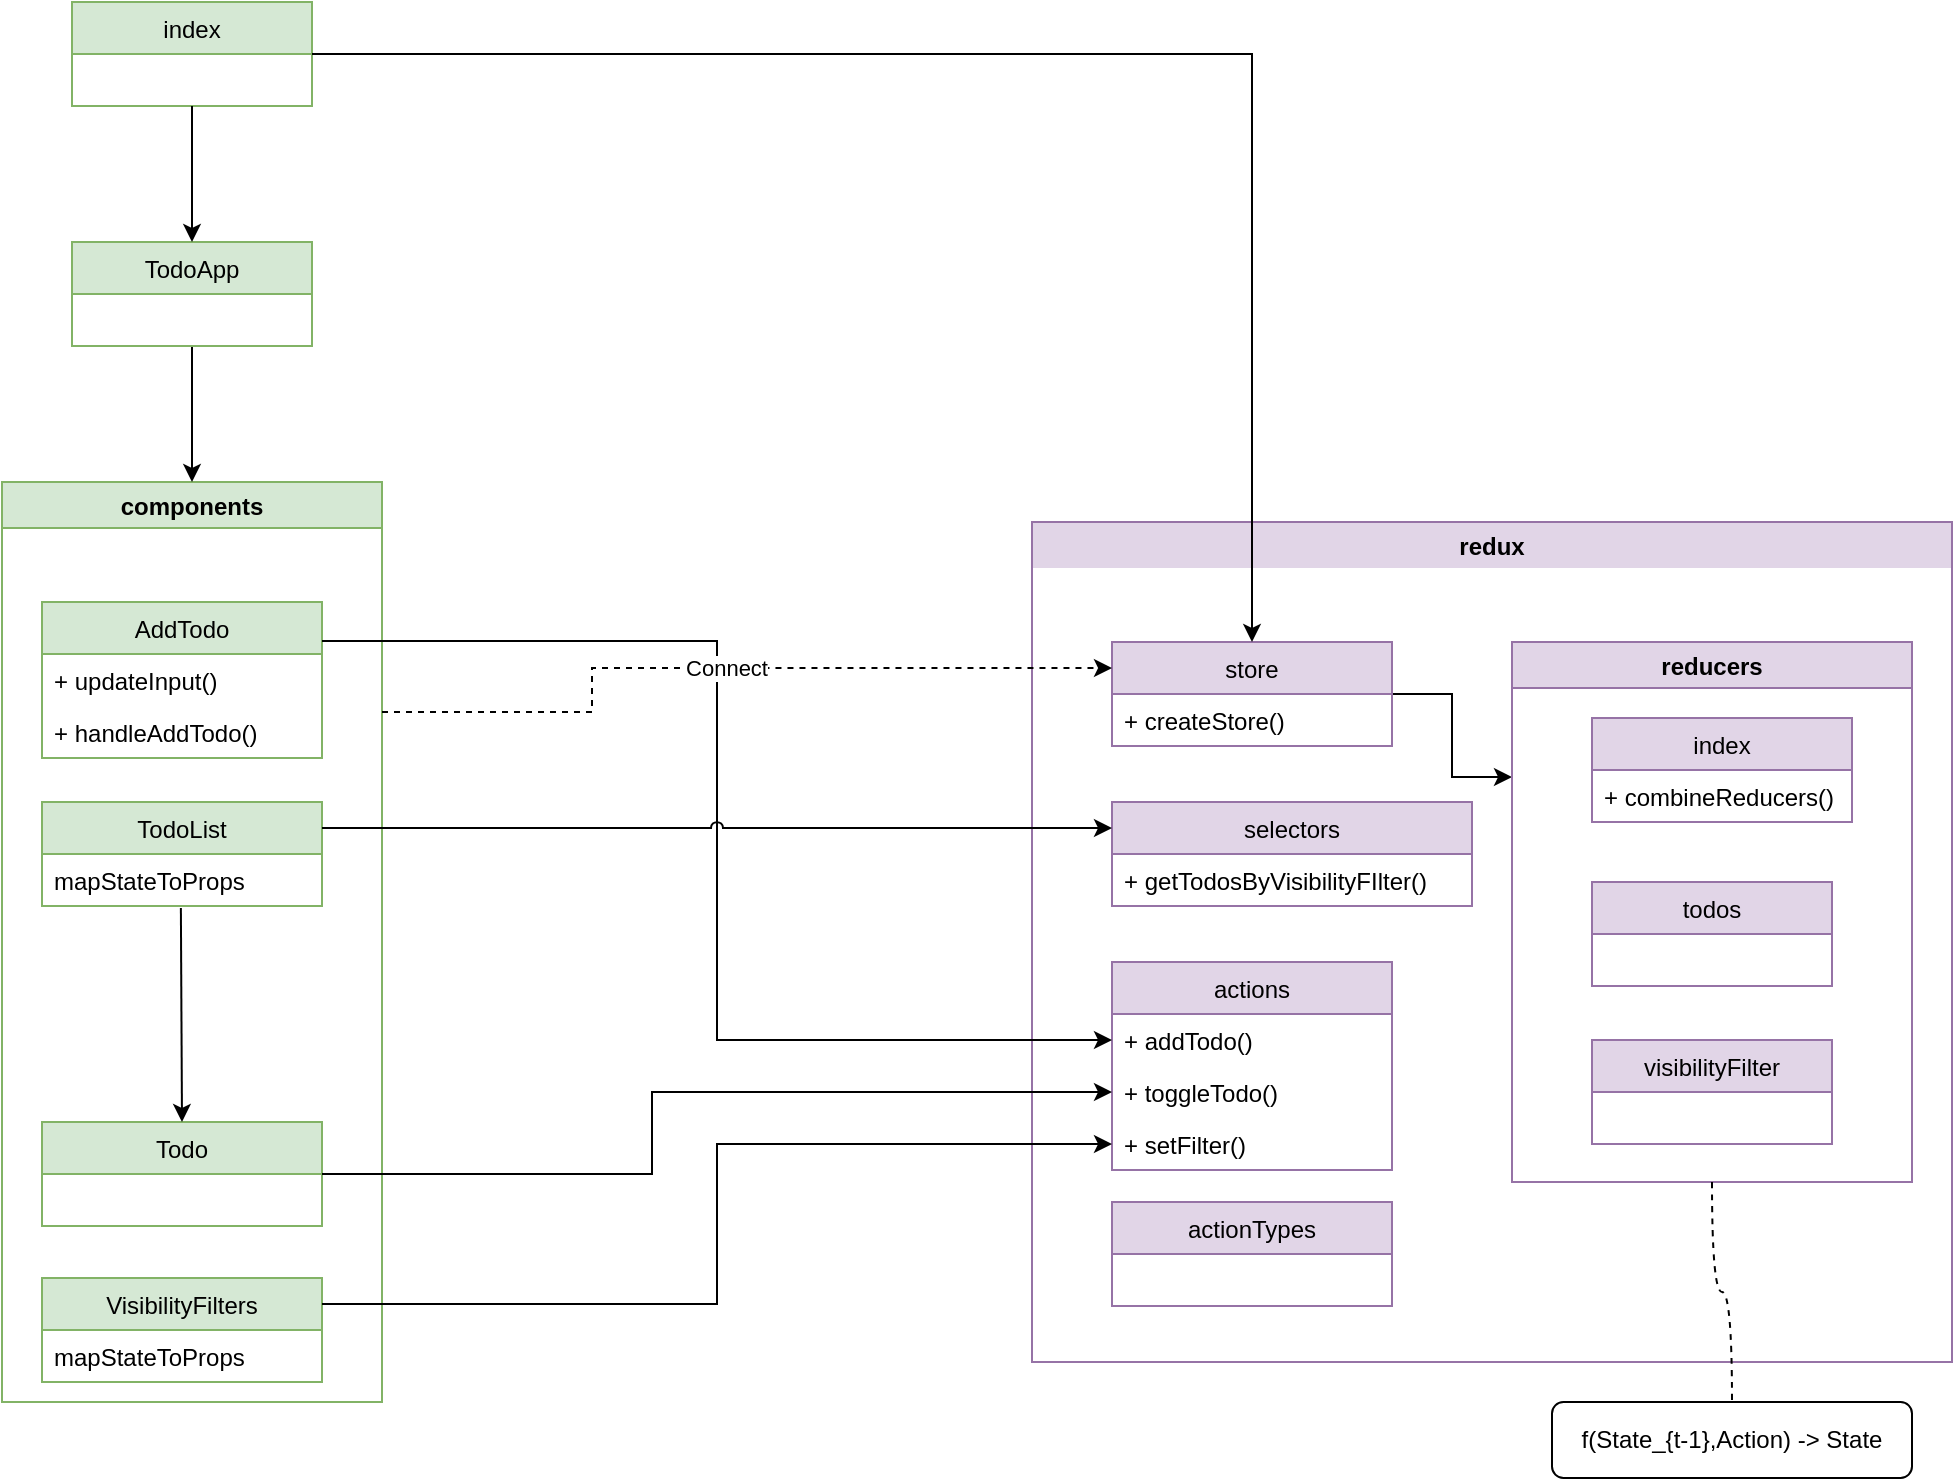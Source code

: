 <mxfile version="13.9.9" type="device" pages="2"><diagram name="Page-1" id="e7e014a7-5840-1c2e-5031-d8a46d1fe8dd"><mxGraphModel dx="1088" dy="968" grid="1" gridSize="10" guides="1" tooltips="1" connect="1" arrows="1" fold="1" page="1" pageScale="1" pageWidth="1654" pageHeight="1169" background="#ffffff" math="0" shadow="0"><root><mxCell id="0"/><mxCell id="1" parent="0"/><mxCell id="_X1ucVDE7Y_vXbrCnOZu-64" value="components" style="swimlane;fillColor=#d5e8d4;strokeColor=#82b366;" parent="1" vertex="1"><mxGeometry x="45" y="320" width="190" height="460" as="geometry"/></mxCell><mxCell id="_X1ucVDE7Y_vXbrCnOZu-48" value="AddTodo" style="swimlane;fontStyle=0;childLayout=stackLayout;horizontal=1;startSize=26;fillColor=#d5e8d4;horizontalStack=0;resizeParent=1;resizeParentMax=0;resizeLast=0;collapsible=1;marginBottom=0;strokeColor=#82b366;" parent="_X1ucVDE7Y_vXbrCnOZu-64" vertex="1"><mxGeometry x="20" y="60" width="140" height="78" as="geometry"/></mxCell><mxCell id="_X1ucVDE7Y_vXbrCnOZu-50" value="+ updateInput()" style="text;strokeColor=none;fillColor=none;align=left;verticalAlign=top;spacingLeft=4;spacingRight=4;overflow=hidden;rotatable=0;points=[[0,0.5],[1,0.5]];portConstraint=eastwest;" parent="_X1ucVDE7Y_vXbrCnOZu-48" vertex="1"><mxGeometry y="26" width="140" height="26" as="geometry"/></mxCell><mxCell id="_X1ucVDE7Y_vXbrCnOZu-62" value="+ handleAddTodo()" style="text;strokeColor=none;fillColor=none;align=left;verticalAlign=top;spacingLeft=4;spacingRight=4;overflow=hidden;rotatable=0;points=[[0,0.5],[1,0.5]];portConstraint=eastwest;" parent="_X1ucVDE7Y_vXbrCnOZu-48" vertex="1"><mxGeometry y="52" width="140" height="26" as="geometry"/></mxCell><mxCell id="_X1ucVDE7Y_vXbrCnOZu-65" value="Todo" style="swimlane;fontStyle=0;childLayout=stackLayout;horizontal=1;startSize=26;fillColor=#d5e8d4;horizontalStack=0;resizeParent=1;resizeParentMax=0;resizeLast=0;collapsible=1;marginBottom=0;strokeColor=#82b366;" parent="_X1ucVDE7Y_vXbrCnOZu-64" vertex="1"><mxGeometry x="20" y="320" width="140" height="52" as="geometry"/></mxCell><mxCell id="_X1ucVDE7Y_vXbrCnOZu-70" value="TodoList" style="swimlane;fontStyle=0;childLayout=stackLayout;horizontal=1;startSize=26;fillColor=#d5e8d4;horizontalStack=0;resizeParent=1;resizeParentMax=0;resizeLast=0;collapsible=1;marginBottom=0;strokeColor=#82b366;" parent="_X1ucVDE7Y_vXbrCnOZu-64" vertex="1"><mxGeometry x="20" y="160" width="140" height="52" as="geometry"/></mxCell><mxCell id="_X1ucVDE7Y_vXbrCnOZu-71" value="mapStateToProps" style="text;strokeColor=none;fillColor=none;align=left;verticalAlign=top;spacingLeft=4;spacingRight=4;overflow=hidden;rotatable=0;points=[[0,0.5],[1,0.5]];portConstraint=eastwest;" parent="_X1ucVDE7Y_vXbrCnOZu-70" vertex="1"><mxGeometry y="26" width="140" height="26" as="geometry"/></mxCell><mxCell id="_X1ucVDE7Y_vXbrCnOZu-76" value="" style="endArrow=classic;html=1;exitX=0.496;exitY=1.038;exitDx=0;exitDy=0;exitPerimeter=0;entryX=0.5;entryY=0;entryDx=0;entryDy=0;" parent="_X1ucVDE7Y_vXbrCnOZu-64" source="_X1ucVDE7Y_vXbrCnOZu-71" target="_X1ucVDE7Y_vXbrCnOZu-65" edge="1"><mxGeometry width="50" height="50" relative="1" as="geometry"><mxPoint x="500" y="450" as="sourcePoint"/><mxPoint x="550" y="400" as="targetPoint"/></mxGeometry></mxCell><mxCell id="_X1ucVDE7Y_vXbrCnOZu-77" value="VisibilityFilters" style="swimlane;fontStyle=0;childLayout=stackLayout;horizontal=1;startSize=26;fillColor=#d5e8d4;horizontalStack=0;resizeParent=1;resizeParentMax=0;resizeLast=0;collapsible=1;marginBottom=0;strokeColor=#82b366;" parent="_X1ucVDE7Y_vXbrCnOZu-64" vertex="1"><mxGeometry x="20" y="398" width="140" height="52" as="geometry"/></mxCell><mxCell id="_X1ucVDE7Y_vXbrCnOZu-78" value="mapStateToProps" style="text;strokeColor=none;fillColor=none;align=left;verticalAlign=top;spacingLeft=4;spacingRight=4;overflow=hidden;rotatable=0;points=[[0,0.5],[1,0.5]];portConstraint=eastwest;" parent="_X1ucVDE7Y_vXbrCnOZu-77" vertex="1"><mxGeometry y="26" width="140" height="26" as="geometry"/></mxCell><mxCell id="_X1ucVDE7Y_vXbrCnOZu-79" value="redux" style="swimlane;fillColor=#e1d5e7;strokeColor=#9673a6;swimlaneLine=0;" parent="1" vertex="1"><mxGeometry x="560" y="340" width="460" height="420" as="geometry"/></mxCell><mxCell id="_X1ucVDE7Y_vXbrCnOZu-90" value="actions" style="swimlane;fontStyle=0;childLayout=stackLayout;horizontal=1;startSize=26;fillColor=#e1d5e7;horizontalStack=0;resizeParent=1;resizeParentMax=0;resizeLast=0;collapsible=1;marginBottom=0;strokeColor=#9673a6;" parent="_X1ucVDE7Y_vXbrCnOZu-79" vertex="1"><mxGeometry x="40" y="220" width="140" height="104" as="geometry"/></mxCell><mxCell id="_X1ucVDE7Y_vXbrCnOZu-91" value="+ addTodo()" style="text;strokeColor=none;fillColor=none;align=left;verticalAlign=top;spacingLeft=4;spacingRight=4;overflow=hidden;rotatable=0;points=[[0,0.5],[1,0.5]];portConstraint=eastwest;" parent="_X1ucVDE7Y_vXbrCnOZu-90" vertex="1"><mxGeometry y="26" width="140" height="26" as="geometry"/></mxCell><mxCell id="_X1ucVDE7Y_vXbrCnOZu-92" value="+ toggleTodo()" style="text;strokeColor=none;fillColor=none;align=left;verticalAlign=top;spacingLeft=4;spacingRight=4;overflow=hidden;rotatable=0;points=[[0,0.5],[1,0.5]];portConstraint=eastwest;" parent="_X1ucVDE7Y_vXbrCnOZu-90" vertex="1"><mxGeometry y="52" width="140" height="26" as="geometry"/></mxCell><mxCell id="_X1ucVDE7Y_vXbrCnOZu-131" value="+ setFilter()" style="text;strokeColor=none;fillColor=none;align=left;verticalAlign=top;spacingLeft=4;spacingRight=4;overflow=hidden;rotatable=0;points=[[0,0.5],[1,0.5]];portConstraint=eastwest;" parent="_X1ucVDE7Y_vXbrCnOZu-90" vertex="1"><mxGeometry y="78" width="140" height="26" as="geometry"/></mxCell><mxCell id="_X1ucVDE7Y_vXbrCnOZu-97" value="actionTypes" style="swimlane;fontStyle=0;childLayout=stackLayout;horizontal=1;startSize=26;fillColor=#e1d5e7;horizontalStack=0;resizeParent=1;resizeParentMax=0;resizeLast=0;collapsible=1;marginBottom=0;strokeColor=#9673a6;" parent="_X1ucVDE7Y_vXbrCnOZu-79" vertex="1"><mxGeometry x="40" y="340" width="140" height="52" as="geometry"/></mxCell><mxCell id="_X1ucVDE7Y_vXbrCnOZu-100" value="selectors" style="swimlane;fontStyle=0;childLayout=stackLayout;horizontal=1;startSize=26;fillColor=#e1d5e7;horizontalStack=0;resizeParent=1;resizeParentMax=0;resizeLast=0;collapsible=1;marginBottom=0;strokeColor=#9673a6;" parent="_X1ucVDE7Y_vXbrCnOZu-79" vertex="1"><mxGeometry x="40" y="140" width="180" height="52" as="geometry"/></mxCell><mxCell id="_X1ucVDE7Y_vXbrCnOZu-105" value="+ getTodosByVisibilityFIlter()" style="text;strokeColor=none;fillColor=none;align=left;verticalAlign=top;spacingLeft=4;spacingRight=4;overflow=hidden;rotatable=0;points=[[0,0.5],[1,0.5]];portConstraint=eastwest;" parent="_X1ucVDE7Y_vXbrCnOZu-100" vertex="1"><mxGeometry y="26" width="180" height="26" as="geometry"/></mxCell><mxCell id="_X1ucVDE7Y_vXbrCnOZu-133" style="edgeStyle=orthogonalEdgeStyle;rounded=0;jumpStyle=arc;orthogonalLoop=1;jettySize=auto;html=1;entryX=0;entryY=0.25;entryDx=0;entryDy=0;" parent="_X1ucVDE7Y_vXbrCnOZu-79" source="_X1ucVDE7Y_vXbrCnOZu-106" target="_X1ucVDE7Y_vXbrCnOZu-89" edge="1"><mxGeometry relative="1" as="geometry"/></mxCell><mxCell id="_X1ucVDE7Y_vXbrCnOZu-106" value="store" style="swimlane;fontStyle=0;childLayout=stackLayout;horizontal=1;startSize=26;fillColor=#e1d5e7;horizontalStack=0;resizeParent=1;resizeParentMax=0;resizeLast=0;collapsible=1;marginBottom=0;strokeColor=#9673a6;" parent="_X1ucVDE7Y_vXbrCnOZu-79" vertex="1"><mxGeometry x="40" y="60" width="140" height="52" as="geometry"/></mxCell><mxCell id="_X1ucVDE7Y_vXbrCnOZu-107" value="+ createStore()" style="text;strokeColor=none;fillColor=none;align=left;verticalAlign=top;spacingLeft=4;spacingRight=4;overflow=hidden;rotatable=0;points=[[0,0.5],[1,0.5]];portConstraint=eastwest;" parent="_X1ucVDE7Y_vXbrCnOZu-106" vertex="1"><mxGeometry y="26" width="140" height="26" as="geometry"/></mxCell><mxCell id="_X1ucVDE7Y_vXbrCnOZu-89" value="reducers" style="swimlane;fillColor=#e1d5e7;strokeColor=#9673a6;" parent="_X1ucVDE7Y_vXbrCnOZu-79" vertex="1"><mxGeometry x="240" y="60" width="200" height="270" as="geometry"/></mxCell><mxCell id="_X1ucVDE7Y_vXbrCnOZu-108" value="visibilityFilter" style="swimlane;fontStyle=0;childLayout=stackLayout;horizontal=1;startSize=26;fillColor=#e1d5e7;horizontalStack=0;resizeParent=1;resizeParentMax=0;resizeLast=0;collapsible=1;marginBottom=0;strokeColor=#9673a6;" parent="_X1ucVDE7Y_vXbrCnOZu-89" vertex="1"><mxGeometry x="40" y="199" width="120" height="52" as="geometry"/></mxCell><mxCell id="_X1ucVDE7Y_vXbrCnOZu-115" value="todos" style="swimlane;fontStyle=0;childLayout=stackLayout;horizontal=1;startSize=26;fillColor=#e1d5e7;horizontalStack=0;resizeParent=1;resizeParentMax=0;resizeLast=0;collapsible=1;marginBottom=0;strokeColor=#9673a6;" parent="_X1ucVDE7Y_vXbrCnOZu-89" vertex="1"><mxGeometry x="40" y="120" width="120" height="52" as="geometry"/></mxCell><mxCell id="_X1ucVDE7Y_vXbrCnOZu-118" value="index" style="swimlane;fontStyle=0;childLayout=stackLayout;horizontal=1;startSize=26;fillColor=#e1d5e7;horizontalStack=0;resizeParent=1;resizeParentMax=0;resizeLast=0;collapsible=1;marginBottom=0;strokeColor=#9673a6;" parent="_X1ucVDE7Y_vXbrCnOZu-89" vertex="1"><mxGeometry x="40" y="38" width="130" height="52" as="geometry"/></mxCell><mxCell id="_X1ucVDE7Y_vXbrCnOZu-138" value="+ combineReducers()" style="text;strokeColor=none;fillColor=none;align=left;verticalAlign=top;spacingLeft=4;spacingRight=4;overflow=hidden;rotatable=0;points=[[0,0.5],[1,0.5]];portConstraint=eastwest;" parent="_X1ucVDE7Y_vXbrCnOZu-118" vertex="1"><mxGeometry y="26" width="130" height="26" as="geometry"/></mxCell><mxCell id="_X1ucVDE7Y_vXbrCnOZu-123" style="edgeStyle=orthogonalEdgeStyle;rounded=0;orthogonalLoop=1;jettySize=auto;html=1;exitX=0.5;exitY=1;exitDx=0;exitDy=0;" parent="1" source="_X1ucVDE7Y_vXbrCnOZu-120" target="_X1ucVDE7Y_vXbrCnOZu-64" edge="1"><mxGeometry relative="1" as="geometry"/></mxCell><mxCell id="_X1ucVDE7Y_vXbrCnOZu-120" value="TodoApp" style="swimlane;fontStyle=0;childLayout=stackLayout;horizontal=1;startSize=26;fillColor=#d5e8d4;horizontalStack=0;resizeParent=1;resizeParentMax=0;resizeLast=0;collapsible=1;marginBottom=0;strokeColor=#82b366;" parent="1" vertex="1"><mxGeometry x="80" y="200" width="120" height="52" as="geometry"/></mxCell><mxCell id="_X1ucVDE7Y_vXbrCnOZu-125" value="index" style="swimlane;fontStyle=0;childLayout=stackLayout;horizontal=1;startSize=26;fillColor=#d5e8d4;horizontalStack=0;resizeParent=1;resizeParentMax=0;resizeLast=0;collapsible=1;marginBottom=0;strokeColor=#82b366;" parent="1" vertex="1"><mxGeometry x="80" y="80" width="120" height="52" as="geometry"/></mxCell><mxCell id="_X1ucVDE7Y_vXbrCnOZu-126" style="edgeStyle=orthogonalEdgeStyle;rounded=0;orthogonalLoop=1;jettySize=auto;html=1;exitX=0.5;exitY=1;exitDx=0;exitDy=0;entryX=0.5;entryY=0;entryDx=0;entryDy=0;" parent="1" source="_X1ucVDE7Y_vXbrCnOZu-125" target="_X1ucVDE7Y_vXbrCnOZu-120" edge="1"><mxGeometry relative="1" as="geometry"><mxPoint x="145" y="212" as="sourcePoint"/><mxPoint x="135" y="150" as="targetPoint"/></mxGeometry></mxCell><mxCell id="_X1ucVDE7Y_vXbrCnOZu-127" style="edgeStyle=orthogonalEdgeStyle;rounded=0;orthogonalLoop=1;jettySize=auto;html=1;exitX=1;exitY=0.25;exitDx=0;exitDy=0;" parent="1" source="_X1ucVDE7Y_vXbrCnOZu-48" target="_X1ucVDE7Y_vXbrCnOZu-91" edge="1"><mxGeometry relative="1" as="geometry"/></mxCell><mxCell id="_X1ucVDE7Y_vXbrCnOZu-129" style="edgeStyle=orthogonalEdgeStyle;rounded=0;orthogonalLoop=1;jettySize=auto;html=1;exitX=1;exitY=0.5;exitDx=0;exitDy=0;entryX=0;entryY=0.5;entryDx=0;entryDy=0;" parent="1" source="_X1ucVDE7Y_vXbrCnOZu-65" target="_X1ucVDE7Y_vXbrCnOZu-92" edge="1"><mxGeometry relative="1" as="geometry"><Array as="points"><mxPoint x="370" y="666"/><mxPoint x="370" y="625"/></Array></mxGeometry></mxCell><mxCell id="_X1ucVDE7Y_vXbrCnOZu-130" style="edgeStyle=orthogonalEdgeStyle;rounded=0;orthogonalLoop=1;jettySize=auto;html=1;entryX=0;entryY=0.25;entryDx=0;entryDy=0;jumpStyle=arc;exitX=1;exitY=0.25;exitDx=0;exitDy=0;" parent="1" source="_X1ucVDE7Y_vXbrCnOZu-70" target="_X1ucVDE7Y_vXbrCnOZu-100" edge="1"><mxGeometry relative="1" as="geometry"><Array as="points"><mxPoint x="460" y="493"/><mxPoint x="460" y="493"/></Array></mxGeometry></mxCell><mxCell id="_X1ucVDE7Y_vXbrCnOZu-134" value="f(State_{t-1},Action) -&amp;gt; State" style="rounded=1;whiteSpace=wrap;html=1;" parent="1" vertex="1"><mxGeometry x="820" y="780" width="180" height="38" as="geometry"/></mxCell><mxCell id="_X1ucVDE7Y_vXbrCnOZu-135" value="" style="endArrow=none;dashed=1;html=1;entryX=0.5;entryY=0;entryDx=0;entryDy=0;edgeStyle=orthogonalEdgeStyle;exitX=0.5;exitY=1;exitDx=0;exitDy=0;curved=1;" parent="1" source="_X1ucVDE7Y_vXbrCnOZu-89" target="_X1ucVDE7Y_vXbrCnOZu-134" edge="1"><mxGeometry width="50" height="50" relative="1" as="geometry"><mxPoint x="890" y="770" as="sourcePoint"/><mxPoint x="750" y="500" as="targetPoint"/></mxGeometry></mxCell><mxCell id="_X1ucVDE7Y_vXbrCnOZu-143" style="edgeStyle=orthogonalEdgeStyle;rounded=0;orthogonalLoop=1;jettySize=auto;html=1;exitX=1;exitY=0.5;exitDx=0;exitDy=0;entryX=0.5;entryY=0;entryDx=0;entryDy=0;" parent="1" source="_X1ucVDE7Y_vXbrCnOZu-125" target="_X1ucVDE7Y_vXbrCnOZu-106" edge="1"><mxGeometry relative="1" as="geometry"><mxPoint x="215" y="409.5" as="sourcePoint"/><mxPoint x="600" y="689" as="targetPoint"/><Array as="points"><mxPoint x="670" y="106"/></Array></mxGeometry></mxCell><mxCell id="_X1ucVDE7Y_vXbrCnOZu-144" style="rounded=0;jumpStyle=arc;orthogonalLoop=1;jettySize=auto;html=1;exitX=1;exitY=0.25;exitDx=0;exitDy=0;entryX=0;entryY=0.5;entryDx=0;entryDy=0;edgeStyle=orthogonalEdgeStyle;" parent="1" source="_X1ucVDE7Y_vXbrCnOZu-77" target="_X1ucVDE7Y_vXbrCnOZu-131" edge="1"><mxGeometry relative="1" as="geometry"/></mxCell><mxCell id="_X1ucVDE7Y_vXbrCnOZu-145" value="Connect" style="edgeStyle=orthogonalEdgeStyle;rounded=0;jumpStyle=arc;orthogonalLoop=1;jettySize=auto;html=1;exitX=1;exitY=0.25;exitDx=0;exitDy=0;entryX=0;entryY=0.25;entryDx=0;entryDy=0;dashed=1;" parent="1" source="_X1ucVDE7Y_vXbrCnOZu-64" target="_X1ucVDE7Y_vXbrCnOZu-106" edge="1"><mxGeometry relative="1" as="geometry"><Array as="points"><mxPoint x="340" y="435"/><mxPoint x="340" y="413"/></Array></mxGeometry></mxCell></root></mxGraphModel></diagram><diagram id="p4lOtc-AzBC9sS_TKy3m" name="ページ2"><mxGraphModel dx="1088" dy="968" grid="1" gridSize="10" guides="1" tooltips="1" connect="1" arrows="1" fold="1" page="1" pageScale="1" pageWidth="1654" pageHeight="1169" math="0" shadow="0"><root><mxCell id="eLlLmkRGus6M_dVsSFaL-0"/><mxCell id="eLlLmkRGus6M_dVsSFaL-1" parent="eLlLmkRGus6M_dVsSFaL-0"/><mxCell id="eLlLmkRGus6M_dVsSFaL-2" value="User" style="shape=umlLifeline;perimeter=lifelinePerimeter;whiteSpace=wrap;html=1;container=1;collapsible=0;recursiveResize=0;outlineConnect=0;" vertex="1" parent="eLlLmkRGus6M_dVsSFaL-1"><mxGeometry x="80" y="80" width="100" height="690" as="geometry"/></mxCell><mxCell id="eLlLmkRGus6M_dVsSFaL-5" value="View" style="shape=umlLifeline;perimeter=lifelinePerimeter;whiteSpace=wrap;html=1;container=1;collapsible=0;recursiveResize=0;outlineConnect=0;" vertex="1" parent="eLlLmkRGus6M_dVsSFaL-1"><mxGeometry x="240" y="80" width="100" height="690" as="geometry"/></mxCell><mxCell id="eLlLmkRGus6M_dVsSFaL-6" value="Action" style="shape=umlLifeline;perimeter=lifelinePerimeter;whiteSpace=wrap;html=1;container=1;collapsible=0;recursiveResize=0;outlineConnect=0;" vertex="1" parent="eLlLmkRGus6M_dVsSFaL-1"><mxGeometry x="400" y="80" width="100" height="690" as="geometry"/></mxCell><mxCell id="eLlLmkRGus6M_dVsSFaL-7" value="Store" style="shape=umlLifeline;perimeter=lifelinePerimeter;whiteSpace=wrap;html=1;container=1;collapsible=0;recursiveResize=0;outlineConnect=0;" vertex="1" parent="eLlLmkRGus6M_dVsSFaL-1"><mxGeometry x="560" y="80" width="100" height="690" as="geometry"/></mxCell><mxCell id="eLlLmkRGus6M_dVsSFaL-8" value="Reducer" style="shape=umlLifeline;perimeter=lifelinePerimeter;whiteSpace=wrap;html=1;container=1;collapsible=0;recursiveResize=0;outlineConnect=0;" vertex="1" parent="eLlLmkRGus6M_dVsSFaL-1"><mxGeometry x="720" y="80" width="100" height="690" as="geometry"/></mxCell><mxCell id="eLlLmkRGus6M_dVsSFaL-9" value="User Action" style="html=1;verticalAlign=bottom;endArrow=block;" edge="1" parent="eLlLmkRGus6M_dVsSFaL-1" source="eLlLmkRGus6M_dVsSFaL-2" target="eLlLmkRGus6M_dVsSFaL-5"><mxGeometry width="80" relative="1" as="geometry"><mxPoint x="150" y="200" as="sourcePoint"/><mxPoint x="210" y="200" as="targetPoint"/><Array as="points"><mxPoint x="180" y="160"/></Array></mxGeometry></mxCell><mxCell id="eLlLmkRGus6M_dVsSFaL-10" value="createAction" style="html=1;verticalAlign=bottom;endArrow=block;" edge="1" parent="eLlLmkRGus6M_dVsSFaL-1" source="eLlLmkRGus6M_dVsSFaL-5" target="eLlLmkRGus6M_dVsSFaL-6"><mxGeometry width="80" relative="1" as="geometry"><mxPoint x="510" y="490" as="sourcePoint"/><mxPoint x="590" y="490" as="targetPoint"/><Array as="points"><mxPoint x="380" y="200"/></Array></mxGeometry></mxCell><mxCell id="eLlLmkRGus6M_dVsSFaL-13" value="action" style="html=1;verticalAlign=bottom;endArrow=block;" edge="1" parent="eLlLmkRGus6M_dVsSFaL-1" source="eLlLmkRGus6M_dVsSFaL-6" target="eLlLmkRGus6M_dVsSFaL-5"><mxGeometry width="80" relative="1" as="geometry"><mxPoint x="510" y="490" as="sourcePoint"/><mxPoint x="590" y="490" as="targetPoint"/><Array as="points"><mxPoint x="370" y="240"/></Array></mxGeometry></mxCell><mxCell id="eLlLmkRGus6M_dVsSFaL-15" value="dispatch(action)" style="html=1;verticalAlign=bottom;endArrow=block;" edge="1" parent="eLlLmkRGus6M_dVsSFaL-1" source="eLlLmkRGus6M_dVsSFaL-5" target="eLlLmkRGus6M_dVsSFaL-7"><mxGeometry width="80" relative="1" as="geometry"><mxPoint x="510" y="490" as="sourcePoint"/><mxPoint x="590" y="490" as="targetPoint"/><Array as="points"><mxPoint x="410" y="280"/></Array></mxGeometry></mxCell><mxCell id="eLlLmkRGus6M_dVsSFaL-16" value="reduce(state,action)" style="html=1;verticalAlign=bottom;endArrow=block;" edge="1" parent="eLlLmkRGus6M_dVsSFaL-1" source="eLlLmkRGus6M_dVsSFaL-7" target="eLlLmkRGus6M_dVsSFaL-8"><mxGeometry width="80" relative="1" as="geometry"><mxPoint x="610" y="290" as="sourcePoint"/><mxPoint x="619.5" y="290" as="targetPoint"/><Array as="points"><mxPoint x="700" y="320"/></Array></mxGeometry></mxCell><mxCell id="eLlLmkRGus6M_dVsSFaL-17" value="state" style="html=1;verticalAlign=bottom;endArrow=block;" edge="1" parent="eLlLmkRGus6M_dVsSFaL-1" source="eLlLmkRGus6M_dVsSFaL-8" target="eLlLmkRGus6M_dVsSFaL-7"><mxGeometry width="80" relative="1" as="geometry"><mxPoint x="459.5" y="250" as="sourcePoint"/><mxPoint x="610" y="250" as="targetPoint"/><Array as="points"><mxPoint x="690" y="360"/></Array></mxGeometry></mxCell><mxCell id="eLlLmkRGus6M_dVsSFaL-18" value="notification" style="html=1;verticalAlign=bottom;endArrow=block;" edge="1" parent="eLlLmkRGus6M_dVsSFaL-1" source="eLlLmkRGus6M_dVsSFaL-7" target="eLlLmkRGus6M_dVsSFaL-5"><mxGeometry width="80" relative="1" as="geometry"><mxPoint x="779.5" y="370" as="sourcePoint"/><mxPoint x="619.5" y="370" as="targetPoint"/><Array as="points"><mxPoint x="560" y="400"/><mxPoint x="480" y="400"/></Array></mxGeometry></mxCell></root></mxGraphModel></diagram></mxfile>